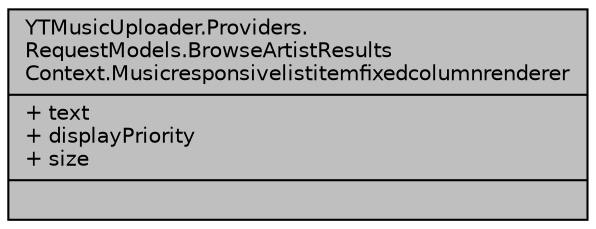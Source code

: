 digraph "YTMusicUploader.Providers.RequestModels.BrowseArtistResultsContext.Musicresponsivelistitemfixedcolumnrenderer"
{
 // LATEX_PDF_SIZE
  edge [fontname="Helvetica",fontsize="10",labelfontname="Helvetica",labelfontsize="10"];
  node [fontname="Helvetica",fontsize="10",shape=record];
  Node1 [label="{YTMusicUploader.Providers.\lRequestModels.BrowseArtistResults\lContext.Musicresponsivelistitemfixedcolumnrenderer\n|+ text\l+ displayPriority\l+ size\l|}",height=0.2,width=0.4,color="black", fillcolor="grey75", style="filled", fontcolor="black",tooltip=" "];
}
